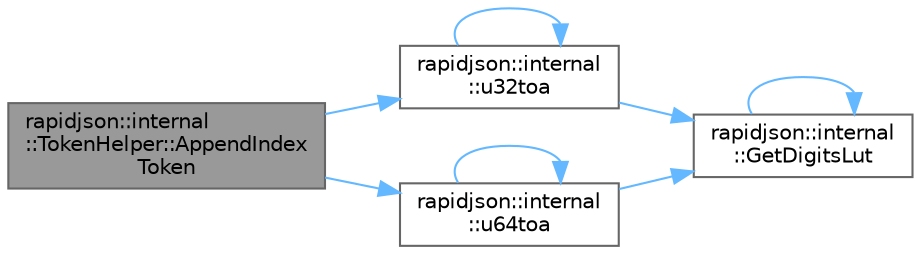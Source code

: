 digraph "rapidjson::internal::TokenHelper::AppendIndexToken"
{
 // LATEX_PDF_SIZE
  bgcolor="transparent";
  edge [fontname=Helvetica,fontsize=10,labelfontname=Helvetica,labelfontsize=10];
  node [fontname=Helvetica,fontsize=10,shape=box,height=0.2,width=0.4];
  rankdir="LR";
  Node1 [id="Node000001",label="rapidjson::internal\l::TokenHelper::AppendIndex\lToken",height=0.2,width=0.4,color="gray40", fillcolor="grey60", style="filled", fontcolor="black",tooltip=" "];
  Node1 -> Node2 [id="edge1_Node000001_Node000002",color="steelblue1",style="solid",tooltip=" "];
  Node2 [id="Node000002",label="rapidjson::internal\l::u32toa",height=0.2,width=0.4,color="grey40", fillcolor="white", style="filled",URL="$namespacerapidjson_1_1internal.html#ae764c2bd9b116a9b17d32f3dc5d1ef05",tooltip=" "];
  Node2 -> Node3 [id="edge2_Node000002_Node000003",color="steelblue1",style="solid",tooltip=" "];
  Node3 [id="Node000003",label="rapidjson::internal\l::GetDigitsLut",height=0.2,width=0.4,color="grey40", fillcolor="white", style="filled",URL="$namespacerapidjson_1_1internal.html#a33f97e7aea2562cef2b77acfa61e63ed",tooltip=" "];
  Node3 -> Node3 [id="edge3_Node000003_Node000003",color="steelblue1",style="solid",tooltip=" "];
  Node2 -> Node2 [id="edge4_Node000002_Node000002",color="steelblue1",style="solid",tooltip=" "];
  Node1 -> Node4 [id="edge5_Node000001_Node000004",color="steelblue1",style="solid",tooltip=" "];
  Node4 [id="Node000004",label="rapidjson::internal\l::u64toa",height=0.2,width=0.4,color="grey40", fillcolor="white", style="filled",URL="$namespacerapidjson_1_1internal.html#a6fd8e5571b8c74d5a2344a9e30a5f9f9",tooltip=" "];
  Node4 -> Node3 [id="edge6_Node000004_Node000003",color="steelblue1",style="solid",tooltip=" "];
  Node4 -> Node4 [id="edge7_Node000004_Node000004",color="steelblue1",style="solid",tooltip=" "];
}
